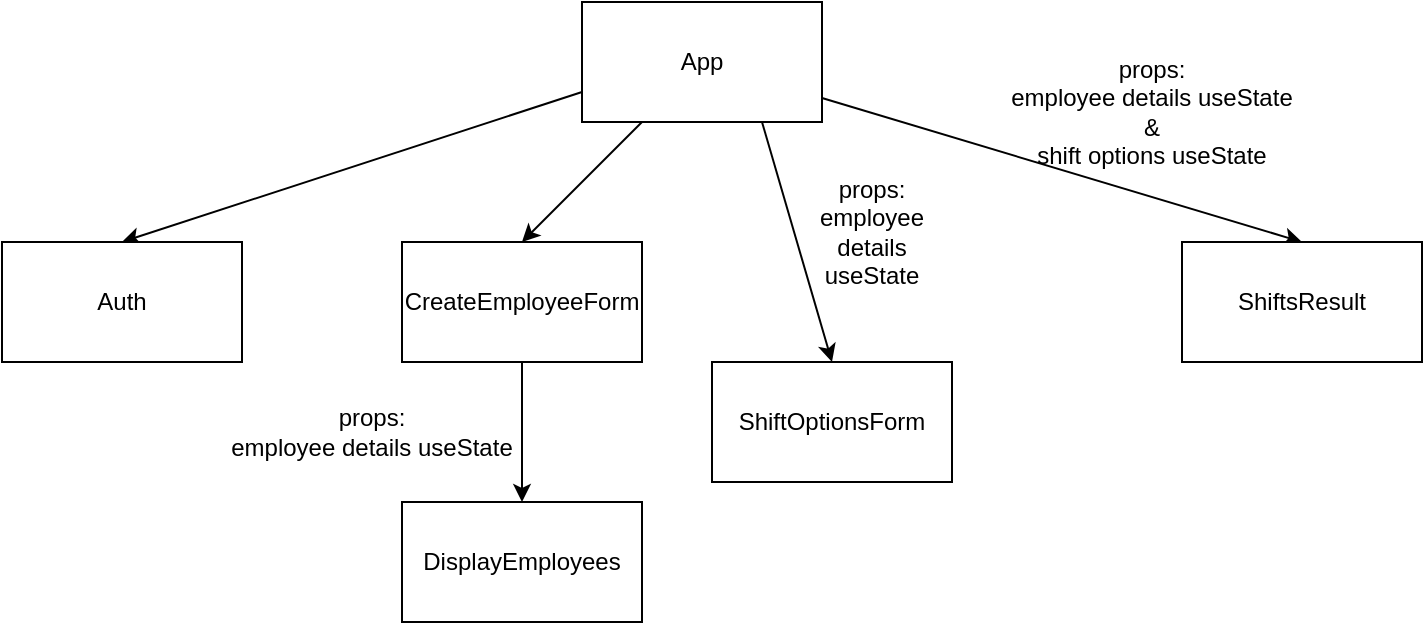 <mxfile>
    <diagram id="DVWpDp9oyVSZuLGrHHzp" name="Page-1">
        <mxGraphModel dx="1050" dy="459" grid="1" gridSize="10" guides="1" tooltips="1" connect="1" arrows="1" fold="1" page="1" pageScale="1" pageWidth="850" pageHeight="1100" math="0" shadow="0">
            <root>
                <mxCell id="0"/>
                <mxCell id="1" parent="0"/>
                <mxCell id="11" style="edgeStyle=none;html=1;entryX=0.5;entryY=0;entryDx=0;entryDy=0;" edge="1" parent="1" source="2" target="6">
                    <mxGeometry relative="1" as="geometry">
                        <mxPoint x="720" y="140" as="targetPoint"/>
                    </mxGeometry>
                </mxCell>
                <mxCell id="14" style="edgeStyle=none;html=1;exitX=0;exitY=0.75;exitDx=0;exitDy=0;entryX=0.5;entryY=0;entryDx=0;entryDy=0;" edge="1" parent="1" source="2" target="3">
                    <mxGeometry relative="1" as="geometry"/>
                </mxCell>
                <mxCell id="15" style="edgeStyle=none;html=1;exitX=0.25;exitY=1;exitDx=0;exitDy=0;entryX=0.5;entryY=0;entryDx=0;entryDy=0;" edge="1" parent="1" source="2" target="4">
                    <mxGeometry relative="1" as="geometry"/>
                </mxCell>
                <mxCell id="16" style="edgeStyle=none;html=1;exitX=0.75;exitY=1;exitDx=0;exitDy=0;entryX=0.5;entryY=0;entryDx=0;entryDy=0;" edge="1" parent="1" source="2" target="5">
                    <mxGeometry relative="1" as="geometry"/>
                </mxCell>
                <mxCell id="2" value="App" style="whiteSpace=wrap;html=1;" vertex="1" parent="1">
                    <mxGeometry x="360" y="30" width="120" height="60" as="geometry"/>
                </mxCell>
                <mxCell id="3" value="Auth" style="whiteSpace=wrap;html=1;" vertex="1" parent="1">
                    <mxGeometry x="70" y="150" width="120" height="60" as="geometry"/>
                </mxCell>
                <mxCell id="17" style="edgeStyle=none;html=1;entryX=0.5;entryY=0;entryDx=0;entryDy=0;" edge="1" parent="1" source="4" target="7">
                    <mxGeometry relative="1" as="geometry"/>
                </mxCell>
                <mxCell id="4" value="CreateEmployeeForm" style="whiteSpace=wrap;html=1;" vertex="1" parent="1">
                    <mxGeometry x="270" y="150" width="120" height="60" as="geometry"/>
                </mxCell>
                <mxCell id="5" value="ShiftOptionsForm" style="whiteSpace=wrap;html=1;" vertex="1" parent="1">
                    <mxGeometry x="425" y="210" width="120" height="60" as="geometry"/>
                </mxCell>
                <mxCell id="6" value="ShiftsResult" style="whiteSpace=wrap;html=1;" vertex="1" parent="1">
                    <mxGeometry x="660" y="150" width="120" height="60" as="geometry"/>
                </mxCell>
                <mxCell id="7" value="DisplayEmployees" style="whiteSpace=wrap;html=1;" vertex="1" parent="1">
                    <mxGeometry x="270" y="280" width="120" height="60" as="geometry"/>
                </mxCell>
                <mxCell id="18" value="props:&lt;br&gt;employee details useState" style="text;strokeColor=none;align=center;fillColor=none;html=1;verticalAlign=middle;whiteSpace=wrap;rounded=0;" vertex="1" parent="1">
                    <mxGeometry x="180" y="230" width="150" height="30" as="geometry"/>
                </mxCell>
                <mxCell id="19" value="props:&lt;br&gt;employee details useState&lt;br&gt;" style="text;strokeColor=none;align=center;fillColor=none;html=1;verticalAlign=middle;whiteSpace=wrap;rounded=0;" vertex="1" parent="1">
                    <mxGeometry x="465" y="130" width="80" height="30" as="geometry"/>
                </mxCell>
                <mxCell id="20" value="props:&lt;br&gt;employee details useState&lt;br&gt;&amp;amp;&lt;br&gt;shift options useState" style="text;strokeColor=none;align=center;fillColor=none;html=1;verticalAlign=middle;whiteSpace=wrap;rounded=0;" vertex="1" parent="1">
                    <mxGeometry x="570" y="70" width="150" height="30" as="geometry"/>
                </mxCell>
            </root>
        </mxGraphModel>
    </diagram>
</mxfile>